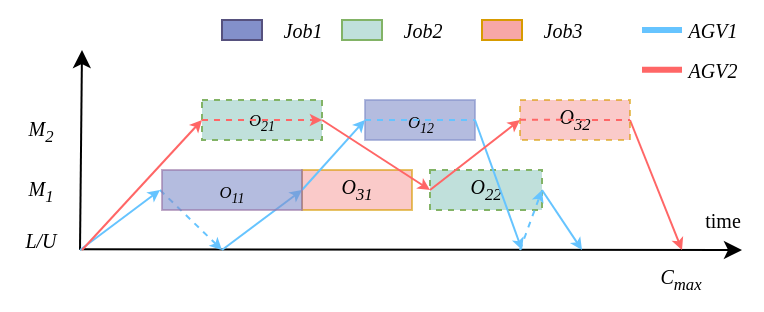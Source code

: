 <mxfile version="26.1.3">
  <diagram name="第 1 页" id="mJmnFCathP2rWBMEBaZS">
    <mxGraphModel dx="1185" dy="627" grid="1" gridSize="10" guides="1" tooltips="1" connect="1" arrows="1" fold="1" page="1" pageScale="1" pageWidth="827" pageHeight="1169" math="0" shadow="0">
      <root>
        <mxCell id="0" />
        <mxCell id="1" parent="0" />
        <mxCell id="nisyvm1sWn4LhIhgpAqg-1" value="" style="endArrow=classic;html=1;rounded=0;" parent="1" edge="1">
          <mxGeometry width="50" height="50" relative="1" as="geometry">
            <mxPoint x="209" y="719.67" as="sourcePoint" />
            <mxPoint x="540" y="720" as="targetPoint" />
          </mxGeometry>
        </mxCell>
        <mxCell id="nisyvm1sWn4LhIhgpAqg-2" value="" style="endArrow=classic;html=1;rounded=0;" parent="1" edge="1">
          <mxGeometry width="50" height="50" relative="1" as="geometry">
            <mxPoint x="209" y="720" as="sourcePoint" />
            <mxPoint x="210" y="620" as="targetPoint" />
          </mxGeometry>
        </mxCell>
        <mxCell id="nisyvm1sWn4LhIhgpAqg-3" value="&lt;font style=&quot;font-size: 10px;&quot; face=&quot;Times New Roman&quot;&gt;&lt;i&gt;L/U&lt;/i&gt;&lt;/font&gt;" style="text;html=1;align=center;verticalAlign=middle;resizable=0;points=[];autosize=1;strokeColor=none;fillColor=none;" parent="1" vertex="1">
          <mxGeometry x="169" y="700" width="40" height="30" as="geometry" />
        </mxCell>
        <mxCell id="nisyvm1sWn4LhIhgpAqg-4" value="&lt;i style=&quot;font-family: &amp;quot;Times New Roman&amp;quot;; font-size: 10px;&quot;&gt;M&lt;sub&gt;1&lt;/sub&gt;&lt;/i&gt;" style="text;html=1;align=center;verticalAlign=middle;resizable=0;points=[];autosize=1;strokeColor=none;fillColor=none;" parent="1" vertex="1">
          <mxGeometry x="169" y="675" width="40" height="30" as="geometry" />
        </mxCell>
        <mxCell id="nisyvm1sWn4LhIhgpAqg-5" value="&lt;i style=&quot;font-family: &amp;quot;Times New Roman&amp;quot;; font-size: 10px;&quot;&gt;M&lt;sub&gt;2&lt;/sub&gt;&lt;/i&gt;" style="text;html=1;align=center;verticalAlign=middle;resizable=0;points=[];autosize=1;strokeColor=none;fillColor=none;" parent="1" vertex="1">
          <mxGeometry x="169" y="645" width="40" height="30" as="geometry" />
        </mxCell>
        <mxCell id="nisyvm1sWn4LhIhgpAqg-7" value="&lt;span style=&quot;font-size: 8.333px;&quot;&gt;O&lt;sub&gt;21&lt;/sub&gt;&lt;/span&gt;" style="rounded=0;whiteSpace=wrap;html=1;fontSize=10;fontStyle=2;fontFamily=Times New Roman;fillColor=#C0E0DB;strokeColor=#82b366;dashed=1;" parent="1" vertex="1">
          <mxGeometry x="270" y="645" width="60" height="20" as="geometry" />
        </mxCell>
        <mxCell id="nisyvm1sWn4LhIhgpAqg-8" value="&lt;sub&gt;&lt;span&gt;O&lt;sub&gt;12&lt;/sub&gt;&lt;/span&gt;&lt;/sub&gt;" style="rounded=0;whiteSpace=wrap;html=1;fontSize=10;fontFamily=Times New Roman;fontStyle=2;fillColor=#8390CA;strokeColor=#8390CA;opacity=60;" parent="1" vertex="1">
          <mxGeometry x="351.5" y="645" width="55" height="20" as="geometry" />
        </mxCell>
        <mxCell id="nisyvm1sWn4LhIhgpAqg-10" value="&lt;font&gt;O&lt;sub&gt;31&lt;/sub&gt;&lt;/font&gt;" style="rounded=0;whiteSpace=wrap;html=1;fontFamily=Times New Roman;fillColor=#F7A7A6;strokeColor=#d79b00;fontStyle=2;fontSize=10;opacity=60;" parent="1" vertex="1">
          <mxGeometry x="320" y="680" width="55" height="20" as="geometry" />
        </mxCell>
        <mxCell id="nisyvm1sWn4LhIhgpAqg-14" value="" style="endArrow=classic;html=1;rounded=0;entryX=0;entryY=0.5;entryDx=0;entryDy=0;strokeColor=light-dark(#66c4ff, #004a4a);endSize=3;" parent="1" edge="1">
          <mxGeometry width="50" height="50" relative="1" as="geometry">
            <mxPoint x="209" y="720" as="sourcePoint" />
            <mxPoint x="249" y="690" as="targetPoint" />
          </mxGeometry>
        </mxCell>
        <mxCell id="nisyvm1sWn4LhIhgpAqg-15" value="" style="rounded=0;whiteSpace=wrap;html=1;fontSize=10;fontFamily=Times New Roman;fontStyle=2;fillColor=#8390CA;strokeColor=#56517e;" parent="1" vertex="1">
          <mxGeometry x="280" y="605" width="20" height="10" as="geometry" />
        </mxCell>
        <mxCell id="nisyvm1sWn4LhIhgpAqg-17" value="" style="rounded=0;whiteSpace=wrap;html=1;fontSize=10;fontStyle=2;fontFamily=Times New Roman;fillColor=#C0E0DB;strokeColor=#82b366;" parent="1" vertex="1">
          <mxGeometry x="340" y="605" width="20" height="10" as="geometry" />
        </mxCell>
        <mxCell id="nisyvm1sWn4LhIhgpAqg-18" value="" style="rounded=0;whiteSpace=wrap;html=1;fontFamily=Times New Roman;fillColor=#F7A7A6;strokeColor=#d79b00;" parent="1" vertex="1">
          <mxGeometry x="410" y="605" width="20" height="10" as="geometry" />
        </mxCell>
        <mxCell id="nisyvm1sWn4LhIhgpAqg-19" value="" style="endArrow=none;html=1;rounded=0;strokeColor=light-dark(#66c4ff, #004a4a);jumpSize=6;endSize=3;startFill=0;strokeWidth=3;" parent="1" edge="1">
          <mxGeometry width="50" height="50" relative="1" as="geometry">
            <mxPoint x="490" y="610" as="sourcePoint" />
            <mxPoint x="510" y="610" as="targetPoint" />
          </mxGeometry>
        </mxCell>
        <mxCell id="nisyvm1sWn4LhIhgpAqg-20" value="" style="endArrow=none;html=1;rounded=0;strokeColor=#FF6666;endSize=3;fillColor=#fad9d5;exitX=1;exitY=0.5;exitDx=0;exitDy=0;strokeWidth=3;startFill=0;" parent="1" edge="1">
          <mxGeometry width="50" height="50" relative="1" as="geometry">
            <mxPoint x="490" y="629.83" as="sourcePoint" />
            <mxPoint x="510" y="629.83" as="targetPoint" />
          </mxGeometry>
        </mxCell>
        <mxCell id="nisyvm1sWn4LhIhgpAqg-21" value="AGV1" style="text;html=1;align=center;verticalAlign=middle;resizable=0;points=[];autosize=1;strokeColor=none;fillColor=none;fontSize=10;fontFamily=Times New Roman;fontStyle=2" parent="1" vertex="1">
          <mxGeometry x="500" y="595" width="50" height="30" as="geometry" />
        </mxCell>
        <mxCell id="nisyvm1sWn4LhIhgpAqg-22" value="AGV2" style="text;html=1;align=center;verticalAlign=middle;resizable=0;points=[];autosize=1;strokeColor=none;fillColor=none;fontSize=10;fontFamily=Times New Roman;fontStyle=2" parent="1" vertex="1">
          <mxGeometry x="500" y="615" width="50" height="30" as="geometry" />
        </mxCell>
        <mxCell id="nisyvm1sWn4LhIhgpAqg-23" value="Job1" style="text;html=1;align=center;verticalAlign=middle;resizable=0;points=[];autosize=1;strokeColor=none;fillColor=none;fontSize=10;fontFamily=Times New Roman;fontStyle=2" parent="1" vertex="1">
          <mxGeometry x="300" y="595" width="40" height="30" as="geometry" />
        </mxCell>
        <mxCell id="nisyvm1sWn4LhIhgpAqg-24" value="Job2" style="text;html=1;align=center;verticalAlign=middle;resizable=0;points=[];autosize=1;strokeColor=none;fillColor=none;fontSize=10;fontFamily=Times New Roman;fontStyle=2" parent="1" vertex="1">
          <mxGeometry x="360" y="595" width="40" height="30" as="geometry" />
        </mxCell>
        <mxCell id="nisyvm1sWn4LhIhgpAqg-25" value="Job3" style="text;html=1;align=center;verticalAlign=middle;resizable=0;points=[];autosize=1;strokeColor=none;fillColor=none;fontSize=10;fontFamily=Times New Roman;fontStyle=2" parent="1" vertex="1">
          <mxGeometry x="430" y="595" width="40" height="30" as="geometry" />
        </mxCell>
        <mxCell id="nisyvm1sWn4LhIhgpAqg-27" value="time" style="text;html=1;align=center;verticalAlign=middle;resizable=0;points=[];autosize=1;strokeColor=none;fillColor=none;fontSize=10;fontFamily=Times New Roman;fontStyle=0" parent="1" vertex="1">
          <mxGeometry x="510" y="690" width="40" height="30" as="geometry" />
        </mxCell>
        <mxCell id="nisyvm1sWn4LhIhgpAqg-28" value="C&lt;sub&gt;max&lt;/sub&gt;" style="text;html=1;align=center;verticalAlign=middle;resizable=0;points=[];autosize=1;strokeColor=none;fillColor=none;fontSize=10;fontFamily=Times New Roman;fontStyle=2" parent="1" vertex="1">
          <mxGeometry x="489" y="720" width="40" height="30" as="geometry" />
        </mxCell>
        <mxCell id="nisyvm1sWn4LhIhgpAqg-29" value="" style="endArrow=classic;html=1;rounded=0;strokeColor=#FF6666;endSize=3;fillColor=#fad9d5;entryX=0;entryY=0.5;entryDx=0;entryDy=0;" parent="1" target="nisyvm1sWn4LhIhgpAqg-7" edge="1">
          <mxGeometry width="50" height="50" relative="1" as="geometry">
            <mxPoint x="210" y="720" as="sourcePoint" />
            <mxPoint x="280" y="750" as="targetPoint" />
          </mxGeometry>
        </mxCell>
        <mxCell id="nisyvm1sWn4LhIhgpAqg-30" value="" style="endArrow=classic;html=1;rounded=0;strokeColor=light-dark(#66c4ff, #004a4a);jumpSize=6;endSize=3;entryX=0;entryY=0.5;entryDx=0;entryDy=0;" parent="1" target="nisyvm1sWn4LhIhgpAqg-10" edge="1">
          <mxGeometry width="50" height="50" relative="1" as="geometry">
            <mxPoint x="280" y="720" as="sourcePoint" />
            <mxPoint x="370" y="730" as="targetPoint" />
          </mxGeometry>
        </mxCell>
        <mxCell id="nisyvm1sWn4LhIhgpAqg-31" value="" style="endArrow=classic;html=1;rounded=0;strokeColor=#FF6666;endSize=3;fillColor=#fad9d5;exitX=1;exitY=0.5;exitDx=0;exitDy=0;" parent="1" source="nisyvm1sWn4LhIhgpAqg-61" edge="1">
          <mxGeometry width="50" height="50" relative="1" as="geometry">
            <mxPoint x="484" y="660" as="sourcePoint" />
            <mxPoint x="510" y="720" as="targetPoint" />
          </mxGeometry>
        </mxCell>
        <mxCell id="nisyvm1sWn4LhIhgpAqg-35" value="" style="endArrow=classic;html=1;rounded=0;strokeColor=#FF6666;endSize=3;fillColor=#fad9d5;dashed=1;exitX=0;exitY=0.5;exitDx=0;exitDy=0;entryX=1;entryY=0.5;entryDx=0;entryDy=0;" parent="1" source="nisyvm1sWn4LhIhgpAqg-7" target="nisyvm1sWn4LhIhgpAqg-7" edge="1">
          <mxGeometry width="50" height="50" relative="1" as="geometry">
            <mxPoint x="280" y="652.5" as="sourcePoint" />
            <mxPoint x="320" y="697.5" as="targetPoint" />
          </mxGeometry>
        </mxCell>
        <mxCell id="nisyvm1sWn4LhIhgpAqg-51" value="" style="endArrow=none;html=1;rounded=0;strokeColor=light-dark(#66c4ff, #004a4a);jumpSize=6;endSize=3;exitX=0;exitY=0.5;exitDx=0;exitDy=0;dashed=1;entryX=1;entryY=0.5;entryDx=0;entryDy=0;startArrow=none;startFill=0;" parent="1" source="nisyvm1sWn4LhIhgpAqg-8" target="nisyvm1sWn4LhIhgpAqg-8" edge="1">
          <mxGeometry width="50" height="50" relative="1" as="geometry">
            <mxPoint x="469" y="650" as="sourcePoint" />
            <mxPoint x="489" y="610" as="targetPoint" />
          </mxGeometry>
        </mxCell>
        <mxCell id="nisyvm1sWn4LhIhgpAqg-52" value="" style="endArrow=classic;html=1;rounded=0;strokeColor=light-dark(#66c4ff, #004a4a);jumpSize=6;endSize=3;exitX=0;exitY=0.5;exitDx=0;exitDy=0;dashed=1;" parent="1" edge="1">
          <mxGeometry width="50" height="50" relative="1" as="geometry">
            <mxPoint x="249" y="690" as="sourcePoint" />
            <mxPoint x="280" y="720" as="targetPoint" />
          </mxGeometry>
        </mxCell>
        <mxCell id="nisyvm1sWn4LhIhgpAqg-53" value="" style="endArrow=classic;html=1;rounded=0;strokeColor=light-dark(#66c4ff, #004a4a);jumpSize=6;endSize=3;entryX=0;entryY=0.5;entryDx=0;entryDy=0;exitX=1;exitY=0.5;exitDx=0;exitDy=0;" parent="1" target="nisyvm1sWn4LhIhgpAqg-8" edge="1">
          <mxGeometry width="50" height="50" relative="1" as="geometry">
            <mxPoint x="320" y="690" as="sourcePoint" />
            <mxPoint x="375" y="600" as="targetPoint" />
          </mxGeometry>
        </mxCell>
        <mxCell id="nisyvm1sWn4LhIhgpAqg-9" value="O&lt;sub&gt;22&lt;/sub&gt;" style="rounded=0;whiteSpace=wrap;html=1;fontSize=10;fontStyle=2;fontFamily=Times New Roman;fillColor=#C0E0DB;strokeColor=#82b366;dashed=1;" parent="1" vertex="1">
          <mxGeometry x="384" y="680" width="56" height="20" as="geometry" />
        </mxCell>
        <mxCell id="nisyvm1sWn4LhIhgpAqg-55" value="" style="endArrow=classic;html=1;rounded=0;strokeColor=#FF6666;endSize=3;fillColor=#fad9d5;entryX=0;entryY=0.5;entryDx=0;entryDy=0;exitX=1;exitY=0.5;exitDx=0;exitDy=0;" parent="1" source="nisyvm1sWn4LhIhgpAqg-7" target="nisyvm1sWn4LhIhgpAqg-9" edge="1">
          <mxGeometry width="50" height="50" relative="1" as="geometry">
            <mxPoint x="330" y="625" as="sourcePoint" />
            <mxPoint x="340" y="665" as="targetPoint" />
          </mxGeometry>
        </mxCell>
        <mxCell id="nisyvm1sWn4LhIhgpAqg-56" value="" style="endArrow=classic;html=1;rounded=0;strokeColor=light-dark(#66c4ff, #004a4a);jumpSize=6;endSize=3;exitX=0;exitY=0.5;exitDx=0;exitDy=0;dashed=1;" parent="1" edge="1">
          <mxGeometry width="50" height="50" relative="1" as="geometry">
            <mxPoint x="429" y="720" as="sourcePoint" />
            <mxPoint x="440" y="690" as="targetPoint" />
          </mxGeometry>
        </mxCell>
        <mxCell id="nisyvm1sWn4LhIhgpAqg-57" value="" style="endArrow=classic;html=1;rounded=0;strokeColor=light-dark(#66c4ff, #004a4a);jumpSize=6;endSize=3;exitX=1;exitY=0.5;exitDx=0;exitDy=0;" parent="1" source="nisyvm1sWn4LhIhgpAqg-8" edge="1">
          <mxGeometry width="50" height="50" relative="1" as="geometry">
            <mxPoint x="414" y="665" as="sourcePoint" />
            <mxPoint x="430" y="720" as="targetPoint" />
          </mxGeometry>
        </mxCell>
        <mxCell id="nisyvm1sWn4LhIhgpAqg-58" value="" style="endArrow=classic;html=1;rounded=0;strokeColor=light-dark(#66c4ff, #004a4a);jumpSize=6;endSize=3;" parent="1" edge="1">
          <mxGeometry width="50" height="50" relative="1" as="geometry">
            <mxPoint x="440" y="690" as="sourcePoint" />
            <mxPoint x="460" y="720" as="targetPoint" />
          </mxGeometry>
        </mxCell>
        <mxCell id="nisyvm1sWn4LhIhgpAqg-60" value="&lt;sub&gt;&lt;span&gt;O&lt;sub&gt;11&lt;/sub&gt;&lt;/span&gt;&lt;/sub&gt;" style="rounded=0;whiteSpace=wrap;html=1;fontSize=10;fontFamily=Times New Roman;fontStyle=2;fillColor=#8390CA;strokeColor=#9673a6;opacity=60;" parent="1" vertex="1">
          <mxGeometry x="250" y="680" width="70" height="20" as="geometry" />
        </mxCell>
        <mxCell id="nisyvm1sWn4LhIhgpAqg-61" value="&lt;font&gt;O&lt;sub&gt;32&lt;/sub&gt;&lt;/font&gt;" style="rounded=0;whiteSpace=wrap;html=1;fontFamily=Times New Roman;fillColor=#F7A7A6;strokeColor=#d79b00;fontStyle=2;fontSize=10;opacity=60;dashed=1;fillStyle=auto;" parent="1" vertex="1">
          <mxGeometry x="429" y="645" width="55" height="20" as="geometry" />
        </mxCell>
        <mxCell id="nisyvm1sWn4LhIhgpAqg-62" value="" style="endArrow=classic;html=1;rounded=0;strokeColor=#FF6666;endSize=3;fillColor=#fad9d5;entryX=0;entryY=0.5;entryDx=0;entryDy=0;exitX=0;exitY=0.5;exitDx=0;exitDy=0;" parent="1" source="nisyvm1sWn4LhIhgpAqg-9" target="nisyvm1sWn4LhIhgpAqg-61" edge="1">
          <mxGeometry width="50" height="50" relative="1" as="geometry">
            <mxPoint x="340" y="665" as="sourcePoint" />
            <mxPoint x="394" y="700" as="targetPoint" />
          </mxGeometry>
        </mxCell>
        <mxCell id="nisyvm1sWn4LhIhgpAqg-63" value="" style="endArrow=none;html=1;rounded=0;strokeColor=#FF6666;endSize=3;fillColor=#fad9d5;dashed=1;exitX=0;exitY=0.5;exitDx=0;exitDy=0;startFill=0;entryX=1;entryY=0.5;entryDx=0;entryDy=0;" parent="1" target="nisyvm1sWn4LhIhgpAqg-61" edge="1">
          <mxGeometry width="50" height="50" relative="1" as="geometry">
            <mxPoint x="429" y="654.88" as="sourcePoint" />
            <mxPoint x="480" y="655" as="targetPoint" />
          </mxGeometry>
        </mxCell>
      </root>
    </mxGraphModel>
  </diagram>
</mxfile>
